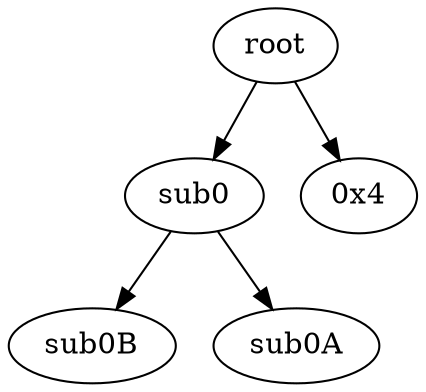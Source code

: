 digraph tree {
    "0x0" [label="root"];
    "0x1" [label="sub0"];
    "0x2" [label="sub0B"];
    "0x3" [label="sub0A"];
    "0x0" -> "0x1";
    "0x0" -> "0x4";
    "0x1" -> "0x2";
    "0x1" -> "0x3";
}
